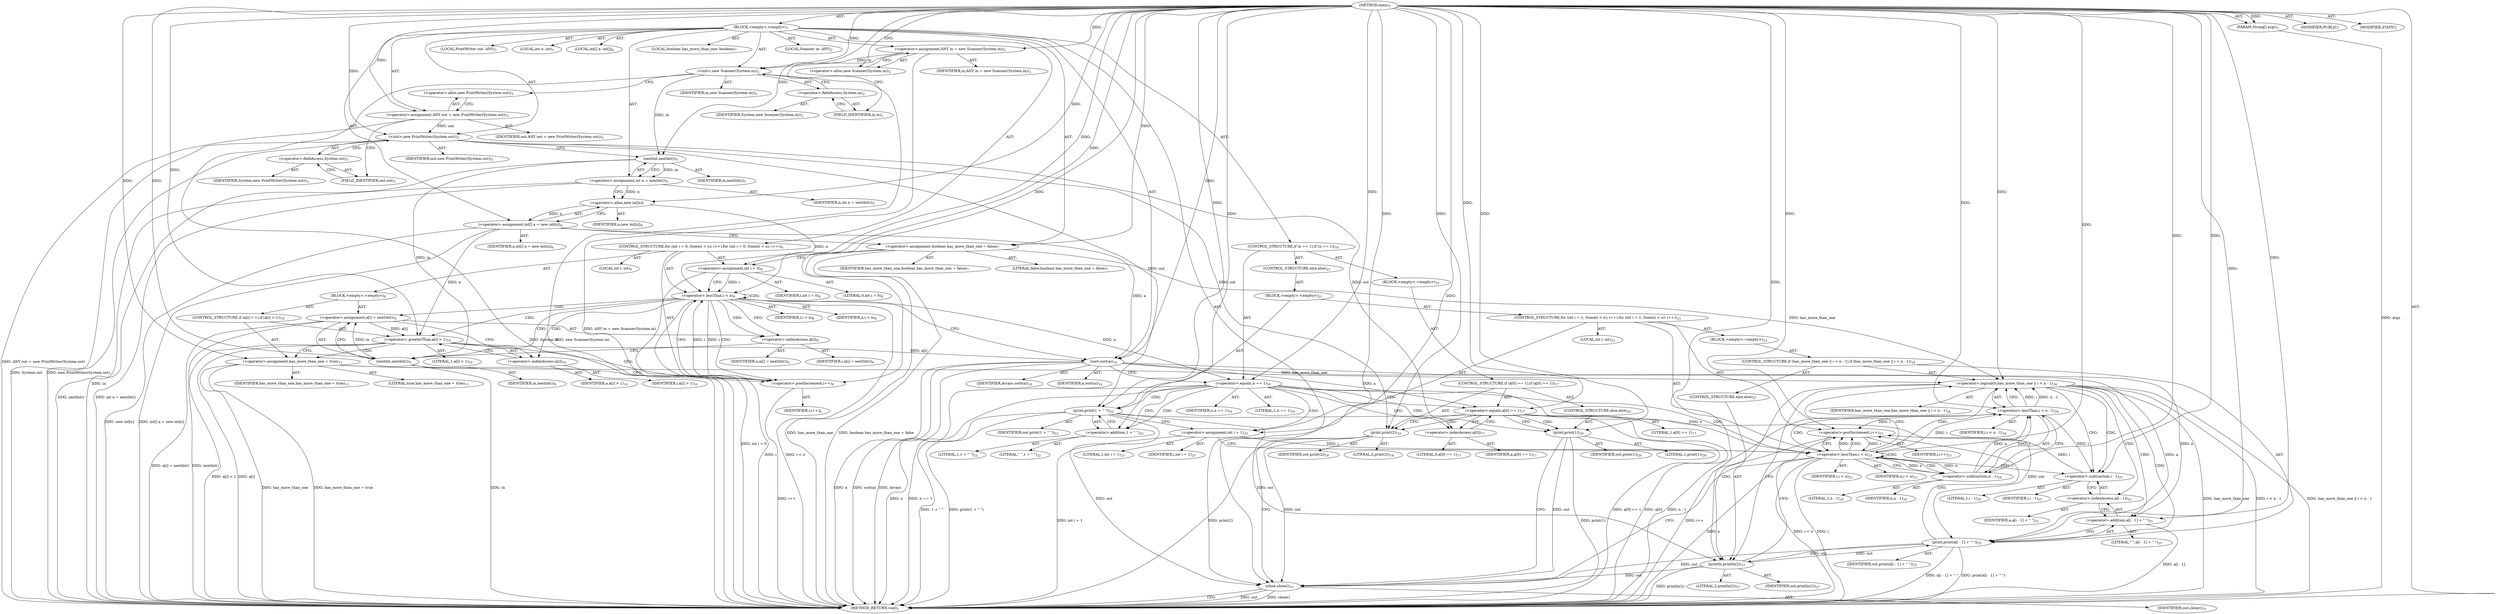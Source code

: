 digraph "main" {  
"21" [label = <(METHOD,main)<SUB>1</SUB>> ]
"22" [label = <(PARAM,String[] args)<SUB>1</SUB>> ]
"23" [label = <(BLOCK,&lt;empty&gt;,&lt;empty&gt;)<SUB>1</SUB>> ]
"4" [label = <(LOCAL,Scanner in: ANY)<SUB>2</SUB>> ]
"24" [label = <(&lt;operator&gt;.assignment,ANY in = new Scanner(System.in))<SUB>2</SUB>> ]
"25" [label = <(IDENTIFIER,in,ANY in = new Scanner(System.in))<SUB>2</SUB>> ]
"26" [label = <(&lt;operator&gt;.alloc,new Scanner(System.in))<SUB>2</SUB>> ]
"27" [label = <(&lt;init&gt;,new Scanner(System.in))<SUB>2</SUB>> ]
"3" [label = <(IDENTIFIER,in,new Scanner(System.in))<SUB>2</SUB>> ]
"28" [label = <(&lt;operator&gt;.fieldAccess,System.in)<SUB>2</SUB>> ]
"29" [label = <(IDENTIFIER,System,new Scanner(System.in))<SUB>2</SUB>> ]
"30" [label = <(FIELD_IDENTIFIER,in,in)<SUB>2</SUB>> ]
"6" [label = <(LOCAL,PrintWriter out: ANY)<SUB>3</SUB>> ]
"31" [label = <(&lt;operator&gt;.assignment,ANY out = new PrintWriter(System.out))<SUB>3</SUB>> ]
"32" [label = <(IDENTIFIER,out,ANY out = new PrintWriter(System.out))<SUB>3</SUB>> ]
"33" [label = <(&lt;operator&gt;.alloc,new PrintWriter(System.out))<SUB>3</SUB>> ]
"34" [label = <(&lt;init&gt;,new PrintWriter(System.out))<SUB>3</SUB>> ]
"5" [label = <(IDENTIFIER,out,new PrintWriter(System.out))<SUB>3</SUB>> ]
"35" [label = <(&lt;operator&gt;.fieldAccess,System.out)<SUB>3</SUB>> ]
"36" [label = <(IDENTIFIER,System,new PrintWriter(System.out))<SUB>3</SUB>> ]
"37" [label = <(FIELD_IDENTIFIER,out,out)<SUB>3</SUB>> ]
"38" [label = <(LOCAL,int n: int)<SUB>5</SUB>> ]
"39" [label = <(&lt;operator&gt;.assignment,int n = nextInt())<SUB>5</SUB>> ]
"40" [label = <(IDENTIFIER,n,int n = nextInt())<SUB>5</SUB>> ]
"41" [label = <(nextInt,nextInt())<SUB>5</SUB>> ]
"42" [label = <(IDENTIFIER,in,nextInt())<SUB>5</SUB>> ]
"43" [label = <(LOCAL,int[] a: int[])<SUB>6</SUB>> ]
"44" [label = <(&lt;operator&gt;.assignment,int[] a = new int[n])<SUB>6</SUB>> ]
"45" [label = <(IDENTIFIER,a,int[] a = new int[n])<SUB>6</SUB>> ]
"46" [label = <(&lt;operator&gt;.alloc,new int[n])> ]
"47" [label = <(IDENTIFIER,n,new int[n])<SUB>6</SUB>> ]
"48" [label = <(LOCAL,boolean has_more_than_one: boolean)<SUB>7</SUB>> ]
"49" [label = <(&lt;operator&gt;.assignment,boolean has_more_than_one = false)<SUB>7</SUB>> ]
"50" [label = <(IDENTIFIER,has_more_than_one,boolean has_more_than_one = false)<SUB>7</SUB>> ]
"51" [label = <(LITERAL,false,boolean has_more_than_one = false)<SUB>7</SUB>> ]
"52" [label = <(CONTROL_STRUCTURE,for (int i = 0; Some(i &lt; n); i++),for (int i = 0; Some(i &lt; n); i++))<SUB>8</SUB>> ]
"53" [label = <(LOCAL,int i: int)<SUB>8</SUB>> ]
"54" [label = <(&lt;operator&gt;.assignment,int i = 0)<SUB>8</SUB>> ]
"55" [label = <(IDENTIFIER,i,int i = 0)<SUB>8</SUB>> ]
"56" [label = <(LITERAL,0,int i = 0)<SUB>8</SUB>> ]
"57" [label = <(&lt;operator&gt;.lessThan,i &lt; n)<SUB>8</SUB>> ]
"58" [label = <(IDENTIFIER,i,i &lt; n)<SUB>8</SUB>> ]
"59" [label = <(IDENTIFIER,n,i &lt; n)<SUB>8</SUB>> ]
"60" [label = <(&lt;operator&gt;.postIncrement,i++)<SUB>8</SUB>> ]
"61" [label = <(IDENTIFIER,i,i++)<SUB>8</SUB>> ]
"62" [label = <(BLOCK,&lt;empty&gt;,&lt;empty&gt;)<SUB>8</SUB>> ]
"63" [label = <(&lt;operator&gt;.assignment,a[i] = nextInt())<SUB>9</SUB>> ]
"64" [label = <(&lt;operator&gt;.indexAccess,a[i])<SUB>9</SUB>> ]
"65" [label = <(IDENTIFIER,a,a[i] = nextInt())<SUB>9</SUB>> ]
"66" [label = <(IDENTIFIER,i,a[i] = nextInt())<SUB>9</SUB>> ]
"67" [label = <(nextInt,nextInt())<SUB>9</SUB>> ]
"68" [label = <(IDENTIFIER,in,nextInt())<SUB>9</SUB>> ]
"69" [label = <(CONTROL_STRUCTURE,if (a[i] &gt; 1),if (a[i] &gt; 1))<SUB>10</SUB>> ]
"70" [label = <(&lt;operator&gt;.greaterThan,a[i] &gt; 1)<SUB>10</SUB>> ]
"71" [label = <(&lt;operator&gt;.indexAccess,a[i])<SUB>10</SUB>> ]
"72" [label = <(IDENTIFIER,a,a[i] &gt; 1)<SUB>10</SUB>> ]
"73" [label = <(IDENTIFIER,i,a[i] &gt; 1)<SUB>10</SUB>> ]
"74" [label = <(LITERAL,1,a[i] &gt; 1)<SUB>10</SUB>> ]
"75" [label = <(&lt;operator&gt;.assignment,has_more_than_one = true)<SUB>11</SUB>> ]
"76" [label = <(IDENTIFIER,has_more_than_one,has_more_than_one = true)<SUB>11</SUB>> ]
"77" [label = <(LITERAL,true,has_more_than_one = true)<SUB>11</SUB>> ]
"78" [label = <(sort,sort(a))<SUB>14</SUB>> ]
"79" [label = <(IDENTIFIER,Arrays,sort(a))<SUB>14</SUB>> ]
"80" [label = <(IDENTIFIER,a,sort(a))<SUB>14</SUB>> ]
"81" [label = <(CONTROL_STRUCTURE,if (n == 1),if (n == 1))<SUB>16</SUB>> ]
"82" [label = <(&lt;operator&gt;.equals,n == 1)<SUB>16</SUB>> ]
"83" [label = <(IDENTIFIER,n,n == 1)<SUB>16</SUB>> ]
"84" [label = <(LITERAL,1,n == 1)<SUB>16</SUB>> ]
"85" [label = <(BLOCK,&lt;empty&gt;,&lt;empty&gt;)<SUB>16</SUB>> ]
"86" [label = <(CONTROL_STRUCTURE,if (a[0] == 1),if (a[0] == 1))<SUB>17</SUB>> ]
"87" [label = <(&lt;operator&gt;.equals,a[0] == 1)<SUB>17</SUB>> ]
"88" [label = <(&lt;operator&gt;.indexAccess,a[0])<SUB>17</SUB>> ]
"89" [label = <(IDENTIFIER,a,a[0] == 1)<SUB>17</SUB>> ]
"90" [label = <(LITERAL,0,a[0] == 1)<SUB>17</SUB>> ]
"91" [label = <(LITERAL,1,a[0] == 1)<SUB>17</SUB>> ]
"92" [label = <(print,print(2))<SUB>18</SUB>> ]
"93" [label = <(IDENTIFIER,out,print(2))<SUB>18</SUB>> ]
"94" [label = <(LITERAL,2,print(2))<SUB>18</SUB>> ]
"95" [label = <(CONTROL_STRUCTURE,else,else)<SUB>20</SUB>> ]
"96" [label = <(print,print(1))<SUB>20</SUB>> ]
"97" [label = <(IDENTIFIER,out,print(1))<SUB>20</SUB>> ]
"98" [label = <(LITERAL,1,print(1))<SUB>20</SUB>> ]
"99" [label = <(CONTROL_STRUCTURE,else,else)<SUB>21</SUB>> ]
"100" [label = <(BLOCK,&lt;empty&gt;,&lt;empty&gt;)<SUB>21</SUB>> ]
"101" [label = <(print,print(1 + &quot; &quot;))<SUB>22</SUB>> ]
"102" [label = <(IDENTIFIER,out,print(1 + &quot; &quot;))<SUB>22</SUB>> ]
"103" [label = <(&lt;operator&gt;.addition,1 + &quot; &quot;)<SUB>22</SUB>> ]
"104" [label = <(LITERAL,1,1 + &quot; &quot;)<SUB>22</SUB>> ]
"105" [label = <(LITERAL,&quot; &quot;,1 + &quot; &quot;)<SUB>22</SUB>> ]
"106" [label = <(CONTROL_STRUCTURE,for (int i = 1; Some(i &lt; n); i++),for (int i = 1; Some(i &lt; n); i++))<SUB>23</SUB>> ]
"107" [label = <(LOCAL,int i: int)<SUB>23</SUB>> ]
"108" [label = <(&lt;operator&gt;.assignment,int i = 1)<SUB>23</SUB>> ]
"109" [label = <(IDENTIFIER,i,int i = 1)<SUB>23</SUB>> ]
"110" [label = <(LITERAL,1,int i = 1)<SUB>23</SUB>> ]
"111" [label = <(&lt;operator&gt;.lessThan,i &lt; n)<SUB>23</SUB>> ]
"112" [label = <(IDENTIFIER,i,i &lt; n)<SUB>23</SUB>> ]
"113" [label = <(IDENTIFIER,n,i &lt; n)<SUB>23</SUB>> ]
"114" [label = <(&lt;operator&gt;.postIncrement,i++)<SUB>23</SUB>> ]
"115" [label = <(IDENTIFIER,i,i++)<SUB>23</SUB>> ]
"116" [label = <(BLOCK,&lt;empty&gt;,&lt;empty&gt;)<SUB>23</SUB>> ]
"117" [label = <(CONTROL_STRUCTURE,if (has_more_than_one || i &lt; n - 1),if (has_more_than_one || i &lt; n - 1))<SUB>24</SUB>> ]
"118" [label = <(&lt;operator&gt;.logicalOr,has_more_than_one || i &lt; n - 1)<SUB>24</SUB>> ]
"119" [label = <(IDENTIFIER,has_more_than_one,has_more_than_one || i &lt; n - 1)<SUB>24</SUB>> ]
"120" [label = <(&lt;operator&gt;.lessThan,i &lt; n - 1)<SUB>24</SUB>> ]
"121" [label = <(IDENTIFIER,i,i &lt; n - 1)<SUB>24</SUB>> ]
"122" [label = <(&lt;operator&gt;.subtraction,n - 1)<SUB>24</SUB>> ]
"123" [label = <(IDENTIFIER,n,n - 1)<SUB>24</SUB>> ]
"124" [label = <(LITERAL,1,n - 1)<SUB>24</SUB>> ]
"125" [label = <(print,print(a[i - 1] + &quot; &quot;))<SUB>25</SUB>> ]
"126" [label = <(IDENTIFIER,out,print(a[i - 1] + &quot; &quot;))<SUB>25</SUB>> ]
"127" [label = <(&lt;operator&gt;.addition,a[i - 1] + &quot; &quot;)<SUB>25</SUB>> ]
"128" [label = <(&lt;operator&gt;.indexAccess,a[i - 1])<SUB>25</SUB>> ]
"129" [label = <(IDENTIFIER,a,a[i - 1] + &quot; &quot;)<SUB>25</SUB>> ]
"130" [label = <(&lt;operator&gt;.subtraction,i - 1)<SUB>25</SUB>> ]
"131" [label = <(IDENTIFIER,i,i - 1)<SUB>25</SUB>> ]
"132" [label = <(LITERAL,1,i - 1)<SUB>25</SUB>> ]
"133" [label = <(LITERAL,&quot; &quot;,a[i - 1] + &quot; &quot;)<SUB>25</SUB>> ]
"134" [label = <(CONTROL_STRUCTURE,else,else)<SUB>27</SUB>> ]
"135" [label = <(println,println(2))<SUB>27</SUB>> ]
"136" [label = <(IDENTIFIER,out,println(2))<SUB>27</SUB>> ]
"137" [label = <(LITERAL,2,println(2))<SUB>27</SUB>> ]
"138" [label = <(close,close())<SUB>31</SUB>> ]
"139" [label = <(IDENTIFIER,out,close())<SUB>31</SUB>> ]
"140" [label = <(MODIFIER,PUBLIC)> ]
"141" [label = <(MODIFIER,STATIC)> ]
"142" [label = <(METHOD_RETURN,void)<SUB>1</SUB>> ]
  "21" -> "22"  [ label = "AST: "] 
  "21" -> "23"  [ label = "AST: "] 
  "21" -> "140"  [ label = "AST: "] 
  "21" -> "141"  [ label = "AST: "] 
  "21" -> "142"  [ label = "AST: "] 
  "23" -> "4"  [ label = "AST: "] 
  "23" -> "24"  [ label = "AST: "] 
  "23" -> "27"  [ label = "AST: "] 
  "23" -> "6"  [ label = "AST: "] 
  "23" -> "31"  [ label = "AST: "] 
  "23" -> "34"  [ label = "AST: "] 
  "23" -> "38"  [ label = "AST: "] 
  "23" -> "39"  [ label = "AST: "] 
  "23" -> "43"  [ label = "AST: "] 
  "23" -> "44"  [ label = "AST: "] 
  "23" -> "48"  [ label = "AST: "] 
  "23" -> "49"  [ label = "AST: "] 
  "23" -> "52"  [ label = "AST: "] 
  "23" -> "78"  [ label = "AST: "] 
  "23" -> "81"  [ label = "AST: "] 
  "23" -> "138"  [ label = "AST: "] 
  "24" -> "25"  [ label = "AST: "] 
  "24" -> "26"  [ label = "AST: "] 
  "27" -> "3"  [ label = "AST: "] 
  "27" -> "28"  [ label = "AST: "] 
  "28" -> "29"  [ label = "AST: "] 
  "28" -> "30"  [ label = "AST: "] 
  "31" -> "32"  [ label = "AST: "] 
  "31" -> "33"  [ label = "AST: "] 
  "34" -> "5"  [ label = "AST: "] 
  "34" -> "35"  [ label = "AST: "] 
  "35" -> "36"  [ label = "AST: "] 
  "35" -> "37"  [ label = "AST: "] 
  "39" -> "40"  [ label = "AST: "] 
  "39" -> "41"  [ label = "AST: "] 
  "41" -> "42"  [ label = "AST: "] 
  "44" -> "45"  [ label = "AST: "] 
  "44" -> "46"  [ label = "AST: "] 
  "46" -> "47"  [ label = "AST: "] 
  "49" -> "50"  [ label = "AST: "] 
  "49" -> "51"  [ label = "AST: "] 
  "52" -> "53"  [ label = "AST: "] 
  "52" -> "54"  [ label = "AST: "] 
  "52" -> "57"  [ label = "AST: "] 
  "52" -> "60"  [ label = "AST: "] 
  "52" -> "62"  [ label = "AST: "] 
  "54" -> "55"  [ label = "AST: "] 
  "54" -> "56"  [ label = "AST: "] 
  "57" -> "58"  [ label = "AST: "] 
  "57" -> "59"  [ label = "AST: "] 
  "60" -> "61"  [ label = "AST: "] 
  "62" -> "63"  [ label = "AST: "] 
  "62" -> "69"  [ label = "AST: "] 
  "63" -> "64"  [ label = "AST: "] 
  "63" -> "67"  [ label = "AST: "] 
  "64" -> "65"  [ label = "AST: "] 
  "64" -> "66"  [ label = "AST: "] 
  "67" -> "68"  [ label = "AST: "] 
  "69" -> "70"  [ label = "AST: "] 
  "69" -> "75"  [ label = "AST: "] 
  "70" -> "71"  [ label = "AST: "] 
  "70" -> "74"  [ label = "AST: "] 
  "71" -> "72"  [ label = "AST: "] 
  "71" -> "73"  [ label = "AST: "] 
  "75" -> "76"  [ label = "AST: "] 
  "75" -> "77"  [ label = "AST: "] 
  "78" -> "79"  [ label = "AST: "] 
  "78" -> "80"  [ label = "AST: "] 
  "81" -> "82"  [ label = "AST: "] 
  "81" -> "85"  [ label = "AST: "] 
  "81" -> "99"  [ label = "AST: "] 
  "82" -> "83"  [ label = "AST: "] 
  "82" -> "84"  [ label = "AST: "] 
  "85" -> "86"  [ label = "AST: "] 
  "86" -> "87"  [ label = "AST: "] 
  "86" -> "92"  [ label = "AST: "] 
  "86" -> "95"  [ label = "AST: "] 
  "87" -> "88"  [ label = "AST: "] 
  "87" -> "91"  [ label = "AST: "] 
  "88" -> "89"  [ label = "AST: "] 
  "88" -> "90"  [ label = "AST: "] 
  "92" -> "93"  [ label = "AST: "] 
  "92" -> "94"  [ label = "AST: "] 
  "95" -> "96"  [ label = "AST: "] 
  "96" -> "97"  [ label = "AST: "] 
  "96" -> "98"  [ label = "AST: "] 
  "99" -> "100"  [ label = "AST: "] 
  "100" -> "101"  [ label = "AST: "] 
  "100" -> "106"  [ label = "AST: "] 
  "101" -> "102"  [ label = "AST: "] 
  "101" -> "103"  [ label = "AST: "] 
  "103" -> "104"  [ label = "AST: "] 
  "103" -> "105"  [ label = "AST: "] 
  "106" -> "107"  [ label = "AST: "] 
  "106" -> "108"  [ label = "AST: "] 
  "106" -> "111"  [ label = "AST: "] 
  "106" -> "114"  [ label = "AST: "] 
  "106" -> "116"  [ label = "AST: "] 
  "108" -> "109"  [ label = "AST: "] 
  "108" -> "110"  [ label = "AST: "] 
  "111" -> "112"  [ label = "AST: "] 
  "111" -> "113"  [ label = "AST: "] 
  "114" -> "115"  [ label = "AST: "] 
  "116" -> "117"  [ label = "AST: "] 
  "117" -> "118"  [ label = "AST: "] 
  "117" -> "125"  [ label = "AST: "] 
  "117" -> "134"  [ label = "AST: "] 
  "118" -> "119"  [ label = "AST: "] 
  "118" -> "120"  [ label = "AST: "] 
  "120" -> "121"  [ label = "AST: "] 
  "120" -> "122"  [ label = "AST: "] 
  "122" -> "123"  [ label = "AST: "] 
  "122" -> "124"  [ label = "AST: "] 
  "125" -> "126"  [ label = "AST: "] 
  "125" -> "127"  [ label = "AST: "] 
  "127" -> "128"  [ label = "AST: "] 
  "127" -> "133"  [ label = "AST: "] 
  "128" -> "129"  [ label = "AST: "] 
  "128" -> "130"  [ label = "AST: "] 
  "130" -> "131"  [ label = "AST: "] 
  "130" -> "132"  [ label = "AST: "] 
  "134" -> "135"  [ label = "AST: "] 
  "135" -> "136"  [ label = "AST: "] 
  "135" -> "137"  [ label = "AST: "] 
  "138" -> "139"  [ label = "AST: "] 
  "24" -> "30"  [ label = "CFG: "] 
  "27" -> "33"  [ label = "CFG: "] 
  "31" -> "37"  [ label = "CFG: "] 
  "34" -> "41"  [ label = "CFG: "] 
  "39" -> "46"  [ label = "CFG: "] 
  "44" -> "49"  [ label = "CFG: "] 
  "49" -> "54"  [ label = "CFG: "] 
  "78" -> "82"  [ label = "CFG: "] 
  "138" -> "142"  [ label = "CFG: "] 
  "26" -> "24"  [ label = "CFG: "] 
  "28" -> "27"  [ label = "CFG: "] 
  "33" -> "31"  [ label = "CFG: "] 
  "35" -> "34"  [ label = "CFG: "] 
  "41" -> "39"  [ label = "CFG: "] 
  "46" -> "44"  [ label = "CFG: "] 
  "54" -> "57"  [ label = "CFG: "] 
  "57" -> "64"  [ label = "CFG: "] 
  "57" -> "78"  [ label = "CFG: "] 
  "60" -> "57"  [ label = "CFG: "] 
  "82" -> "88"  [ label = "CFG: "] 
  "82" -> "103"  [ label = "CFG: "] 
  "30" -> "28"  [ label = "CFG: "] 
  "37" -> "35"  [ label = "CFG: "] 
  "63" -> "71"  [ label = "CFG: "] 
  "64" -> "67"  [ label = "CFG: "] 
  "67" -> "63"  [ label = "CFG: "] 
  "70" -> "75"  [ label = "CFG: "] 
  "70" -> "60"  [ label = "CFG: "] 
  "75" -> "60"  [ label = "CFG: "] 
  "87" -> "92"  [ label = "CFG: "] 
  "87" -> "96"  [ label = "CFG: "] 
  "92" -> "138"  [ label = "CFG: "] 
  "101" -> "108"  [ label = "CFG: "] 
  "71" -> "70"  [ label = "CFG: "] 
  "88" -> "87"  [ label = "CFG: "] 
  "96" -> "138"  [ label = "CFG: "] 
  "103" -> "101"  [ label = "CFG: "] 
  "108" -> "111"  [ label = "CFG: "] 
  "111" -> "118"  [ label = "CFG: "] 
  "111" -> "122"  [ label = "CFG: "] 
  "111" -> "138"  [ label = "CFG: "] 
  "114" -> "111"  [ label = "CFG: "] 
  "118" -> "130"  [ label = "CFG: "] 
  "118" -> "135"  [ label = "CFG: "] 
  "125" -> "114"  [ label = "CFG: "] 
  "120" -> "118"  [ label = "CFG: "] 
  "127" -> "125"  [ label = "CFG: "] 
  "135" -> "114"  [ label = "CFG: "] 
  "122" -> "120"  [ label = "CFG: "] 
  "128" -> "127"  [ label = "CFG: "] 
  "130" -> "128"  [ label = "CFG: "] 
  "21" -> "26"  [ label = "CFG: "] 
  "22" -> "142"  [ label = "DDG: args"] 
  "24" -> "142"  [ label = "DDG: ANY in = new Scanner(System.in)"] 
  "27" -> "142"  [ label = "DDG: System.in"] 
  "27" -> "142"  [ label = "DDG: new Scanner(System.in)"] 
  "31" -> "142"  [ label = "DDG: ANY out = new PrintWriter(System.out)"] 
  "34" -> "142"  [ label = "DDG: System.out"] 
  "34" -> "142"  [ label = "DDG: new PrintWriter(System.out)"] 
  "41" -> "142"  [ label = "DDG: in"] 
  "39" -> "142"  [ label = "DDG: nextInt()"] 
  "39" -> "142"  [ label = "DDG: int n = nextInt()"] 
  "44" -> "142"  [ label = "DDG: new int[n]"] 
  "44" -> "142"  [ label = "DDG: int[] a = new int[n]"] 
  "49" -> "142"  [ label = "DDG: has_more_than_one"] 
  "49" -> "142"  [ label = "DDG: boolean has_more_than_one = false"] 
  "54" -> "142"  [ label = "DDG: int i = 0"] 
  "57" -> "142"  [ label = "DDG: i"] 
  "57" -> "142"  [ label = "DDG: i &lt; n"] 
  "78" -> "142"  [ label = "DDG: a"] 
  "78" -> "142"  [ label = "DDG: sort(a)"] 
  "82" -> "142"  [ label = "DDG: n"] 
  "82" -> "142"  [ label = "DDG: n == 1"] 
  "101" -> "142"  [ label = "DDG: 1 + &quot; &quot;"] 
  "101" -> "142"  [ label = "DDG: print(1 + &quot; &quot;)"] 
  "108" -> "142"  [ label = "DDG: int i = 1"] 
  "111" -> "142"  [ label = "DDG: i"] 
  "111" -> "142"  [ label = "DDG: n"] 
  "111" -> "142"  [ label = "DDG: i &lt; n"] 
  "118" -> "142"  [ label = "DDG: has_more_than_one"] 
  "120" -> "142"  [ label = "DDG: n - 1"] 
  "118" -> "142"  [ label = "DDG: i &lt; n - 1"] 
  "118" -> "142"  [ label = "DDG: has_more_than_one || i &lt; n - 1"] 
  "135" -> "142"  [ label = "DDG: println(2)"] 
  "127" -> "142"  [ label = "DDG: a[i - 1]"] 
  "125" -> "142"  [ label = "DDG: a[i - 1] + &quot; &quot;"] 
  "125" -> "142"  [ label = "DDG: print(a[i - 1] + &quot; &quot;)"] 
  "114" -> "142"  [ label = "DDG: i++"] 
  "87" -> "142"  [ label = "DDG: a[0]"] 
  "87" -> "142"  [ label = "DDG: a[0] == 1"] 
  "96" -> "142"  [ label = "DDG: print(1)"] 
  "92" -> "142"  [ label = "DDG: print(2)"] 
  "138" -> "142"  [ label = "DDG: out"] 
  "138" -> "142"  [ label = "DDG: close()"] 
  "67" -> "142"  [ label = "DDG: in"] 
  "63" -> "142"  [ label = "DDG: nextInt()"] 
  "63" -> "142"  [ label = "DDG: a[i] = nextInt()"] 
  "70" -> "142"  [ label = "DDG: a[i]"] 
  "70" -> "142"  [ label = "DDG: a[i] &gt; 1"] 
  "75" -> "142"  [ label = "DDG: has_more_than_one"] 
  "75" -> "142"  [ label = "DDG: has_more_than_one = true"] 
  "60" -> "142"  [ label = "DDG: i++"] 
  "78" -> "142"  [ label = "DDG: Arrays"] 
  "21" -> "22"  [ label = "DDG: "] 
  "21" -> "24"  [ label = "DDG: "] 
  "21" -> "31"  [ label = "DDG: "] 
  "41" -> "39"  [ label = "DDG: in"] 
  "46" -> "44"  [ label = "DDG: n"] 
  "21" -> "49"  [ label = "DDG: "] 
  "24" -> "27"  [ label = "DDG: in"] 
  "21" -> "27"  [ label = "DDG: "] 
  "31" -> "34"  [ label = "DDG: out"] 
  "21" -> "34"  [ label = "DDG: "] 
  "21" -> "54"  [ label = "DDG: "] 
  "21" -> "78"  [ label = "DDG: "] 
  "44" -> "78"  [ label = "DDG: a"] 
  "70" -> "78"  [ label = "DDG: a[i]"] 
  "101" -> "138"  [ label = "DDG: out"] 
  "135" -> "138"  [ label = "DDG: out"] 
  "125" -> "138"  [ label = "DDG: out"] 
  "96" -> "138"  [ label = "DDG: out"] 
  "92" -> "138"  [ label = "DDG: out"] 
  "21" -> "138"  [ label = "DDG: "] 
  "27" -> "41"  [ label = "DDG: in"] 
  "21" -> "41"  [ label = "DDG: "] 
  "39" -> "46"  [ label = "DDG: n"] 
  "21" -> "46"  [ label = "DDG: "] 
  "54" -> "57"  [ label = "DDG: i"] 
  "60" -> "57"  [ label = "DDG: i"] 
  "21" -> "57"  [ label = "DDG: "] 
  "46" -> "57"  [ label = "DDG: n"] 
  "57" -> "60"  [ label = "DDG: i"] 
  "21" -> "60"  [ label = "DDG: "] 
  "67" -> "63"  [ label = "DDG: in"] 
  "57" -> "82"  [ label = "DDG: n"] 
  "21" -> "82"  [ label = "DDG: "] 
  "21" -> "75"  [ label = "DDG: "] 
  "41" -> "67"  [ label = "DDG: in"] 
  "21" -> "67"  [ label = "DDG: "] 
  "44" -> "70"  [ label = "DDG: a"] 
  "63" -> "70"  [ label = "DDG: a[i]"] 
  "21" -> "70"  [ label = "DDG: "] 
  "78" -> "87"  [ label = "DDG: a"] 
  "21" -> "87"  [ label = "DDG: "] 
  "34" -> "92"  [ label = "DDG: out"] 
  "21" -> "92"  [ label = "DDG: "] 
  "34" -> "101"  [ label = "DDG: out"] 
  "21" -> "101"  [ label = "DDG: "] 
  "21" -> "108"  [ label = "DDG: "] 
  "34" -> "96"  [ label = "DDG: out"] 
  "21" -> "96"  [ label = "DDG: "] 
  "21" -> "103"  [ label = "DDG: "] 
  "108" -> "111"  [ label = "DDG: i"] 
  "114" -> "111"  [ label = "DDG: i"] 
  "21" -> "111"  [ label = "DDG: "] 
  "82" -> "111"  [ label = "DDG: n"] 
  "122" -> "111"  [ label = "DDG: n"] 
  "111" -> "114"  [ label = "DDG: i"] 
  "120" -> "114"  [ label = "DDG: i"] 
  "130" -> "114"  [ label = "DDG: i"] 
  "21" -> "114"  [ label = "DDG: "] 
  "49" -> "118"  [ label = "DDG: has_more_than_one"] 
  "75" -> "118"  [ label = "DDG: has_more_than_one"] 
  "21" -> "118"  [ label = "DDG: "] 
  "120" -> "118"  [ label = "DDG: i"] 
  "120" -> "118"  [ label = "DDG: n - 1"] 
  "101" -> "125"  [ label = "DDG: out"] 
  "135" -> "125"  [ label = "DDG: out"] 
  "21" -> "125"  [ label = "DDG: "] 
  "78" -> "125"  [ label = "DDG: a"] 
  "111" -> "120"  [ label = "DDG: i"] 
  "21" -> "120"  [ label = "DDG: "] 
  "122" -> "120"  [ label = "DDG: n"] 
  "122" -> "120"  [ label = "DDG: 1"] 
  "78" -> "127"  [ label = "DDG: a"] 
  "21" -> "127"  [ label = "DDG: "] 
  "101" -> "135"  [ label = "DDG: out"] 
  "125" -> "135"  [ label = "DDG: out"] 
  "21" -> "135"  [ label = "DDG: "] 
  "111" -> "122"  [ label = "DDG: n"] 
  "21" -> "122"  [ label = "DDG: "] 
  "111" -> "130"  [ label = "DDG: i"] 
  "120" -> "130"  [ label = "DDG: i"] 
  "21" -> "130"  [ label = "DDG: "] 
  "57" -> "60"  [ label = "CDG: "] 
  "57" -> "64"  [ label = "CDG: "] 
  "57" -> "57"  [ label = "CDG: "] 
  "57" -> "67"  [ label = "CDG: "] 
  "57" -> "71"  [ label = "CDG: "] 
  "57" -> "70"  [ label = "CDG: "] 
  "57" -> "63"  [ label = "CDG: "] 
  "82" -> "103"  [ label = "CDG: "] 
  "82" -> "87"  [ label = "CDG: "] 
  "82" -> "101"  [ label = "CDG: "] 
  "82" -> "88"  [ label = "CDG: "] 
  "82" -> "108"  [ label = "CDG: "] 
  "82" -> "111"  [ label = "CDG: "] 
  "70" -> "75"  [ label = "CDG: "] 
  "87" -> "96"  [ label = "CDG: "] 
  "87" -> "92"  [ label = "CDG: "] 
  "111" -> "114"  [ label = "CDG: "] 
  "111" -> "118"  [ label = "CDG: "] 
  "111" -> "111"  [ label = "CDG: "] 
  "111" -> "120"  [ label = "CDG: "] 
  "111" -> "122"  [ label = "CDG: "] 
  "118" -> "128"  [ label = "CDG: "] 
  "118" -> "130"  [ label = "CDG: "] 
  "118" -> "135"  [ label = "CDG: "] 
  "118" -> "127"  [ label = "CDG: "] 
  "118" -> "125"  [ label = "CDG: "] 
}
